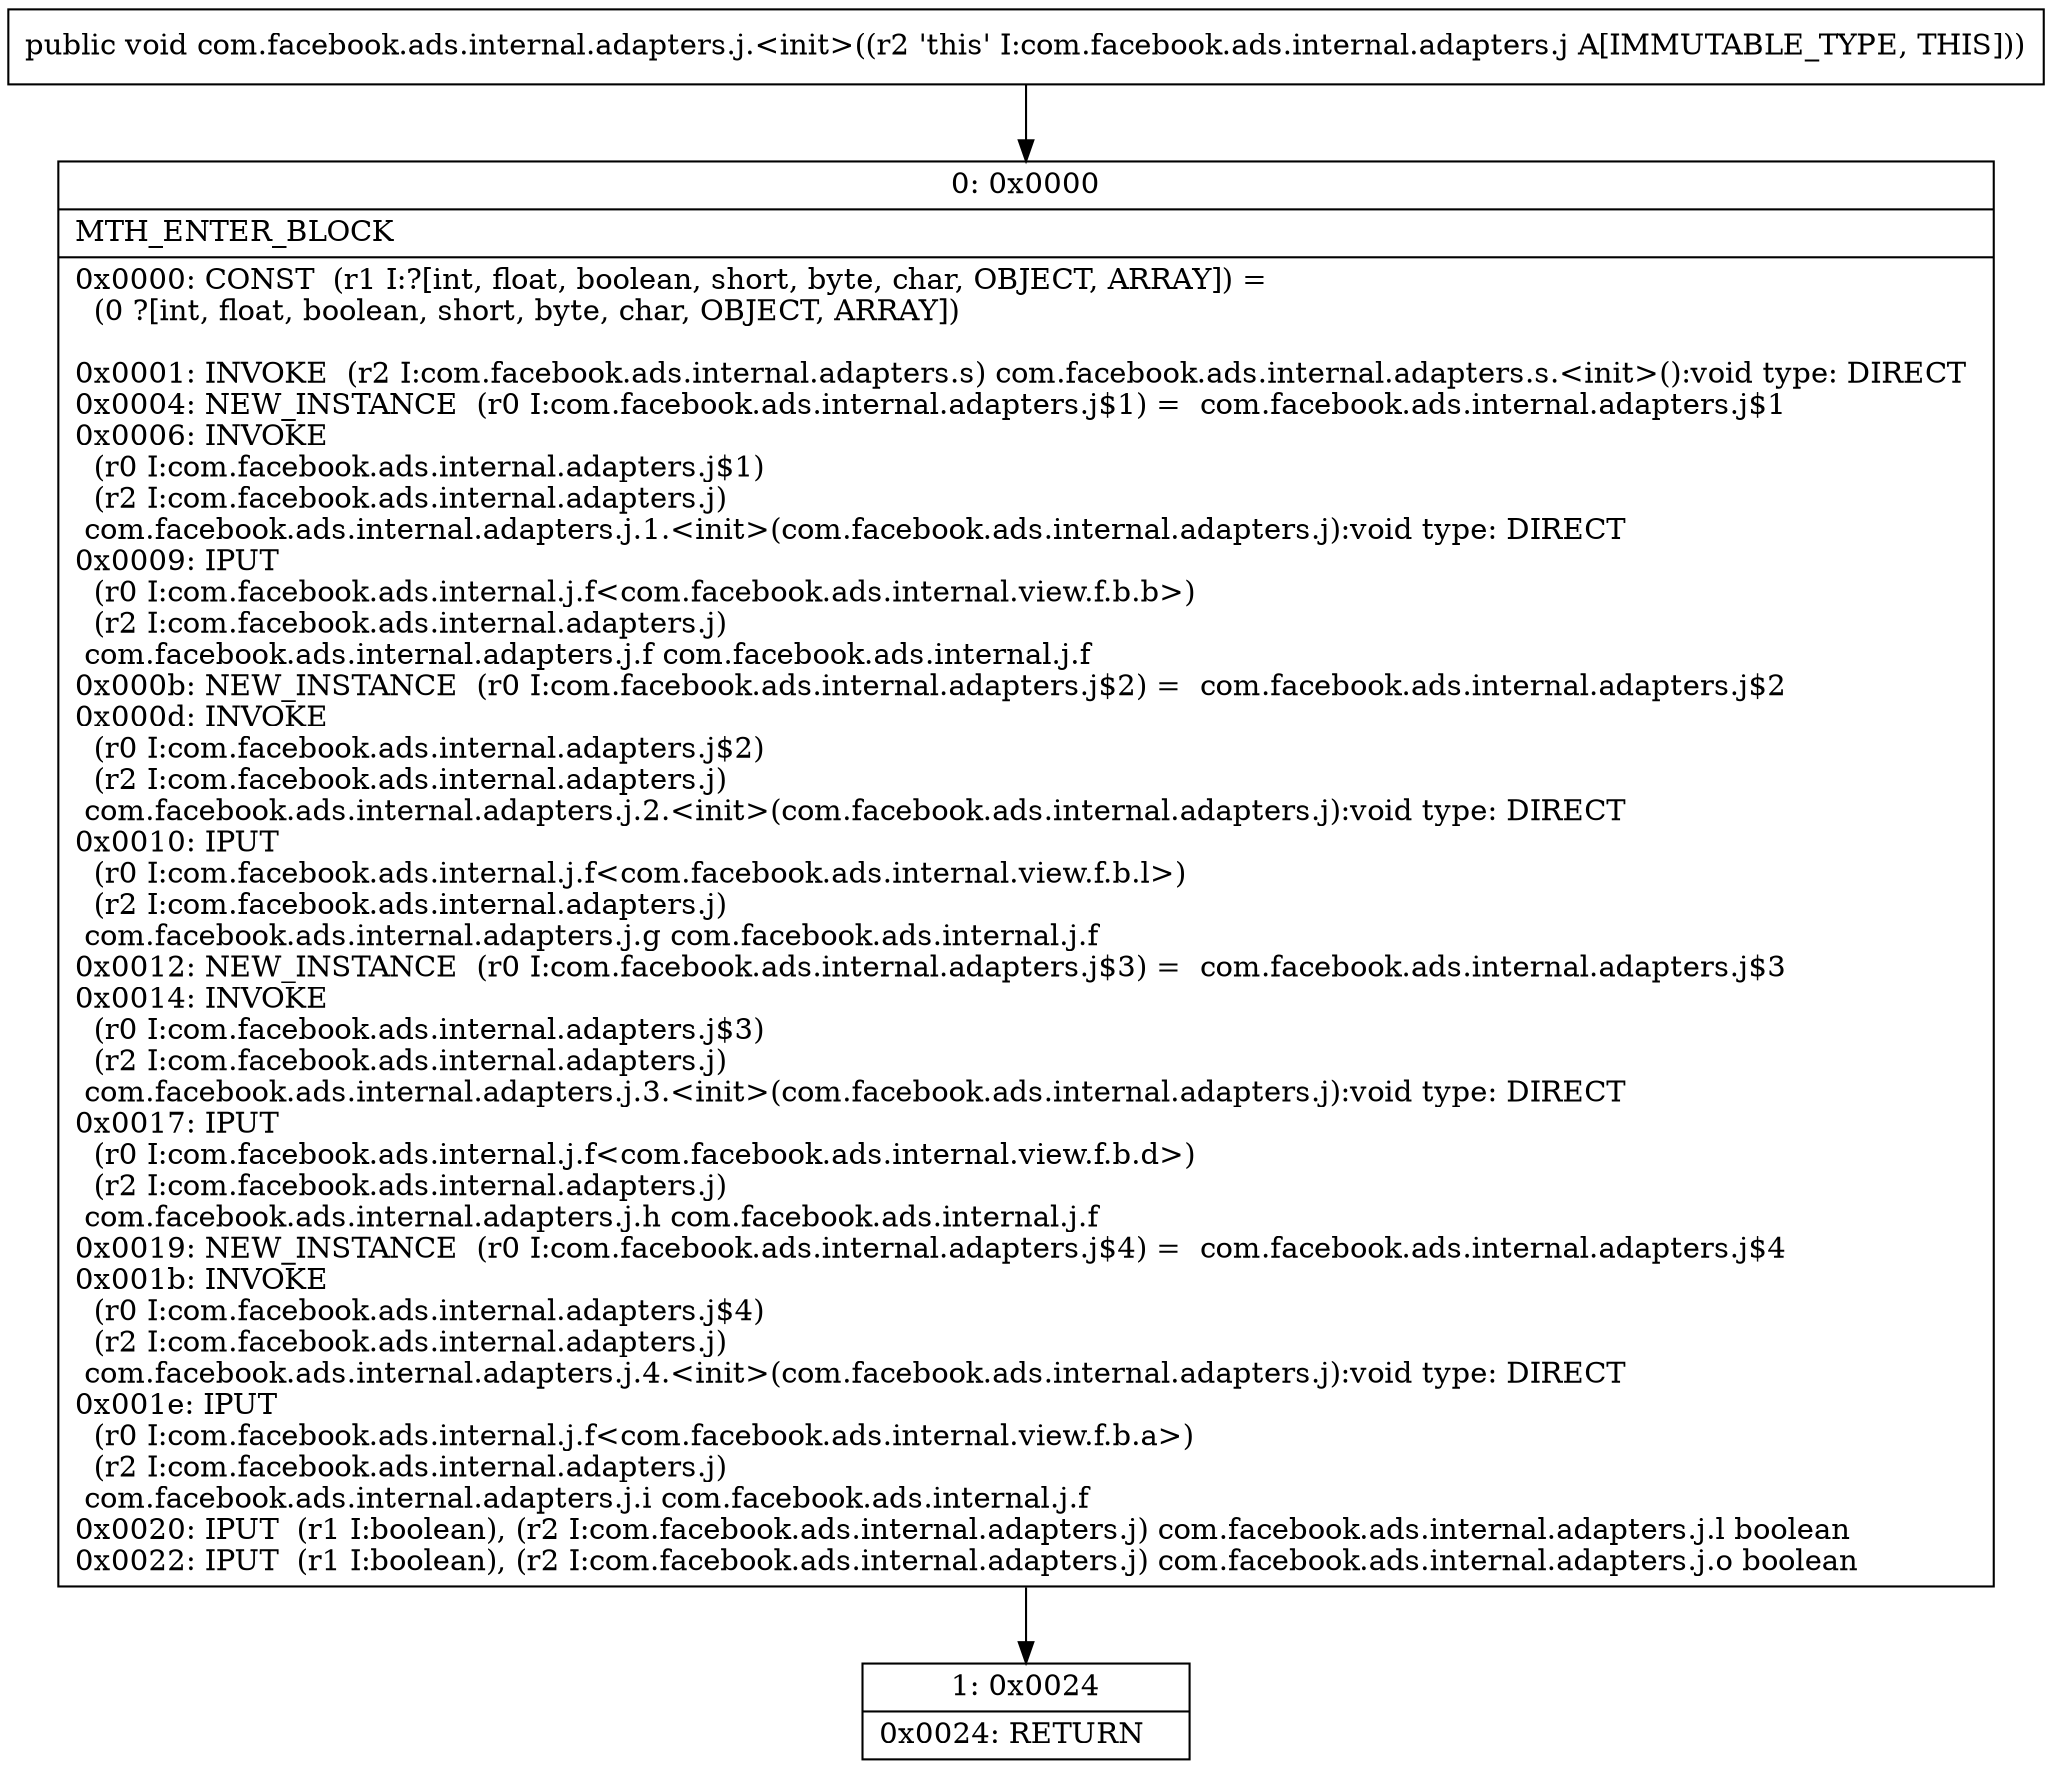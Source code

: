 digraph "CFG forcom.facebook.ads.internal.adapters.j.\<init\>()V" {
Node_0 [shape=record,label="{0\:\ 0x0000|MTH_ENTER_BLOCK\l|0x0000: CONST  (r1 I:?[int, float, boolean, short, byte, char, OBJECT, ARRAY]) = \l  (0 ?[int, float, boolean, short, byte, char, OBJECT, ARRAY])\l \l0x0001: INVOKE  (r2 I:com.facebook.ads.internal.adapters.s) com.facebook.ads.internal.adapters.s.\<init\>():void type: DIRECT \l0x0004: NEW_INSTANCE  (r0 I:com.facebook.ads.internal.adapters.j$1) =  com.facebook.ads.internal.adapters.j$1 \l0x0006: INVOKE  \l  (r0 I:com.facebook.ads.internal.adapters.j$1)\l  (r2 I:com.facebook.ads.internal.adapters.j)\l com.facebook.ads.internal.adapters.j.1.\<init\>(com.facebook.ads.internal.adapters.j):void type: DIRECT \l0x0009: IPUT  \l  (r0 I:com.facebook.ads.internal.j.f\<com.facebook.ads.internal.view.f.b.b\>)\l  (r2 I:com.facebook.ads.internal.adapters.j)\l com.facebook.ads.internal.adapters.j.f com.facebook.ads.internal.j.f \l0x000b: NEW_INSTANCE  (r0 I:com.facebook.ads.internal.adapters.j$2) =  com.facebook.ads.internal.adapters.j$2 \l0x000d: INVOKE  \l  (r0 I:com.facebook.ads.internal.adapters.j$2)\l  (r2 I:com.facebook.ads.internal.adapters.j)\l com.facebook.ads.internal.adapters.j.2.\<init\>(com.facebook.ads.internal.adapters.j):void type: DIRECT \l0x0010: IPUT  \l  (r0 I:com.facebook.ads.internal.j.f\<com.facebook.ads.internal.view.f.b.l\>)\l  (r2 I:com.facebook.ads.internal.adapters.j)\l com.facebook.ads.internal.adapters.j.g com.facebook.ads.internal.j.f \l0x0012: NEW_INSTANCE  (r0 I:com.facebook.ads.internal.adapters.j$3) =  com.facebook.ads.internal.adapters.j$3 \l0x0014: INVOKE  \l  (r0 I:com.facebook.ads.internal.adapters.j$3)\l  (r2 I:com.facebook.ads.internal.adapters.j)\l com.facebook.ads.internal.adapters.j.3.\<init\>(com.facebook.ads.internal.adapters.j):void type: DIRECT \l0x0017: IPUT  \l  (r0 I:com.facebook.ads.internal.j.f\<com.facebook.ads.internal.view.f.b.d\>)\l  (r2 I:com.facebook.ads.internal.adapters.j)\l com.facebook.ads.internal.adapters.j.h com.facebook.ads.internal.j.f \l0x0019: NEW_INSTANCE  (r0 I:com.facebook.ads.internal.adapters.j$4) =  com.facebook.ads.internal.adapters.j$4 \l0x001b: INVOKE  \l  (r0 I:com.facebook.ads.internal.adapters.j$4)\l  (r2 I:com.facebook.ads.internal.adapters.j)\l com.facebook.ads.internal.adapters.j.4.\<init\>(com.facebook.ads.internal.adapters.j):void type: DIRECT \l0x001e: IPUT  \l  (r0 I:com.facebook.ads.internal.j.f\<com.facebook.ads.internal.view.f.b.a\>)\l  (r2 I:com.facebook.ads.internal.adapters.j)\l com.facebook.ads.internal.adapters.j.i com.facebook.ads.internal.j.f \l0x0020: IPUT  (r1 I:boolean), (r2 I:com.facebook.ads.internal.adapters.j) com.facebook.ads.internal.adapters.j.l boolean \l0x0022: IPUT  (r1 I:boolean), (r2 I:com.facebook.ads.internal.adapters.j) com.facebook.ads.internal.adapters.j.o boolean \l}"];
Node_1 [shape=record,label="{1\:\ 0x0024|0x0024: RETURN   \l}"];
MethodNode[shape=record,label="{public void com.facebook.ads.internal.adapters.j.\<init\>((r2 'this' I:com.facebook.ads.internal.adapters.j A[IMMUTABLE_TYPE, THIS])) }"];
MethodNode -> Node_0;
Node_0 -> Node_1;
}

